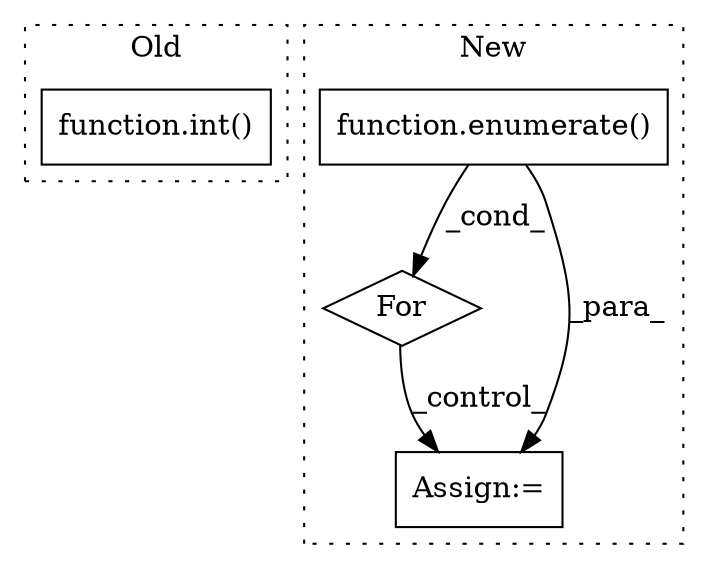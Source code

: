 digraph G {
subgraph cluster0 {
1 [label="function.int()" a="75" s="2962,3039" l="21,1" shape="box"];
label = "Old";
style="dotted";
}
subgraph cluster1 {
2 [label="function.enumerate()" a="75" s="4254,4273" l="10,1" shape="box"];
3 [label="For" a="107" s="4230,4274" l="4,14" shape="diamond"];
4 [label="Assign:=" a="68" s="4473" l="9" shape="box"];
label = "New";
style="dotted";
}
2 -> 4 [label="_para_"];
2 -> 3 [label="_cond_"];
3 -> 4 [label="_control_"];
}